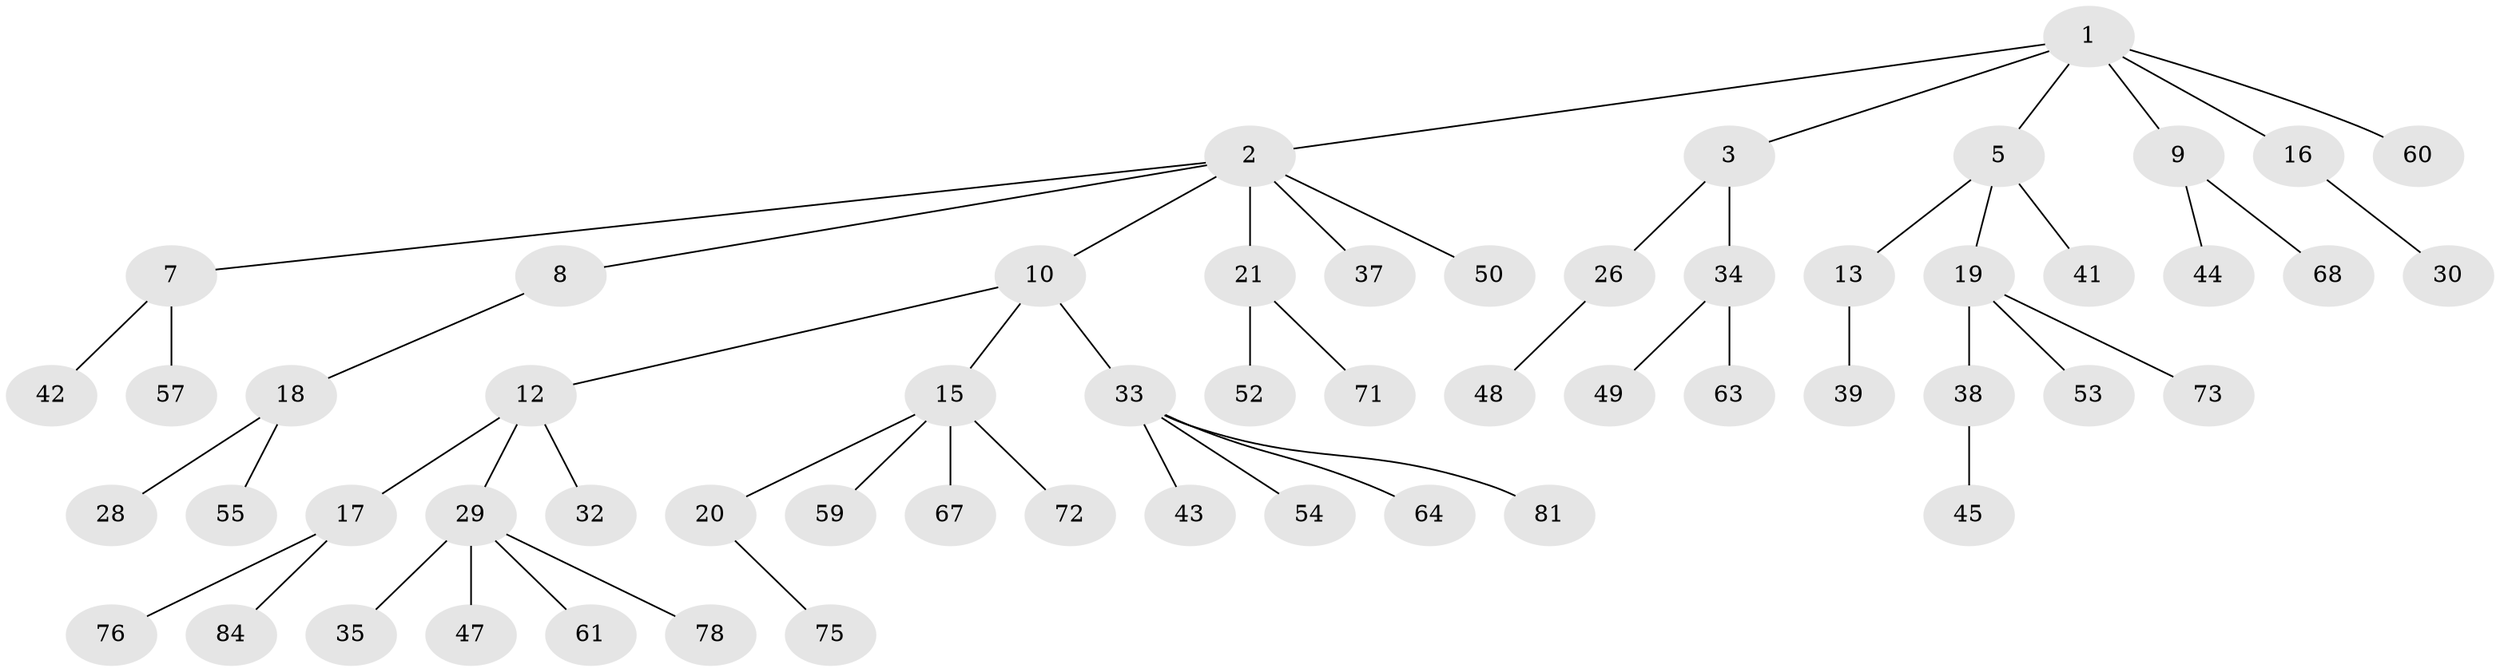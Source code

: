 // Generated by graph-tools (version 1.1) at 2025/52/02/27/25 19:52:11]
// undirected, 57 vertices, 56 edges
graph export_dot {
graph [start="1"]
  node [color=gray90,style=filled];
  1 [super="+14"];
  2 [super="+4"];
  3 [super="+6"];
  5 [super="+70"];
  7;
  8 [super="+11"];
  9 [super="+80"];
  10 [super="+65"];
  12 [super="+24"];
  13 [super="+25"];
  15 [super="+22"];
  16;
  17 [super="+56"];
  18;
  19 [super="+23"];
  20 [super="+66"];
  21 [super="+51"];
  26 [super="+27"];
  28 [super="+58"];
  29 [super="+31"];
  30;
  32 [super="+83"];
  33 [super="+36"];
  34 [super="+46"];
  35;
  37 [super="+74"];
  38 [super="+40"];
  39;
  41;
  42;
  43;
  44;
  45 [super="+82"];
  47 [super="+62"];
  48;
  49;
  50;
  52;
  53;
  54;
  55 [super="+79"];
  57;
  59;
  60;
  61;
  63;
  64 [super="+69"];
  67;
  68 [super="+85"];
  71;
  72;
  73 [super="+77"];
  75;
  76;
  78;
  81;
  84;
  1 -- 2;
  1 -- 3;
  1 -- 5;
  1 -- 9;
  1 -- 16;
  1 -- 60;
  2 -- 10;
  2 -- 50;
  2 -- 37;
  2 -- 21;
  2 -- 7;
  2 -- 8;
  3 -- 26;
  3 -- 34;
  5 -- 13;
  5 -- 19;
  5 -- 41;
  7 -- 42;
  7 -- 57;
  8 -- 18;
  9 -- 44;
  9 -- 68;
  10 -- 12;
  10 -- 15;
  10 -- 33;
  12 -- 17;
  12 -- 29;
  12 -- 32;
  13 -- 39;
  15 -- 20;
  15 -- 59;
  15 -- 72;
  15 -- 67;
  16 -- 30;
  17 -- 76;
  17 -- 84;
  18 -- 28;
  18 -- 55;
  19 -- 53;
  19 -- 73;
  19 -- 38;
  20 -- 75;
  21 -- 52;
  21 -- 71;
  26 -- 48;
  29 -- 35;
  29 -- 47;
  29 -- 61;
  29 -- 78;
  33 -- 54;
  33 -- 81;
  33 -- 64;
  33 -- 43;
  34 -- 49;
  34 -- 63;
  38 -- 45;
}

